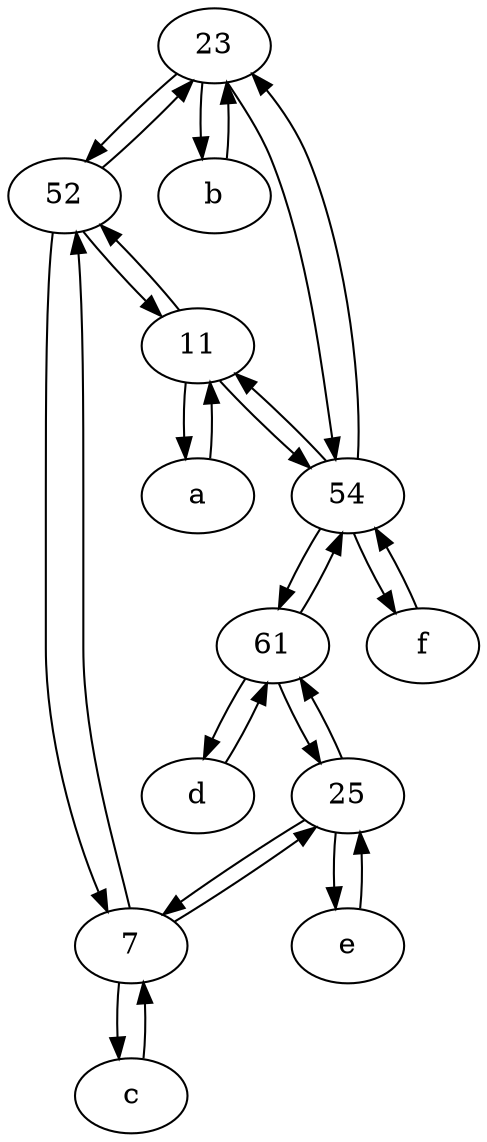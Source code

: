 digraph  {
	23;
	c [pos="20,10!"];
	d [pos="20,30!"];
	52;
	b [pos="50,20!"];
	e [pos="30,50!"];
	54;
	61;
	25;
	a [pos="40,10!"];
	f [pos="15,45!"];
	7;
	11;
	e -> 25;
	11 -> a;
	11 -> 54;
	25 -> e;
	52 -> 7;
	54 -> 11;
	52 -> 23;
	23 -> 54;
	7 -> 25;
	23 -> b;
	61 -> d;
	f -> 54;
	b -> 23;
	a -> 11;
	d -> 61;
	54 -> f;
	7 -> 52;
	c -> 7;
	52 -> 11;
	11 -> 52;
	54 -> 23;
	25 -> 7;
	54 -> 61;
	61 -> 54;
	25 -> 61;
	7 -> c;
	61 -> 25;
	23 -> 52;

	}